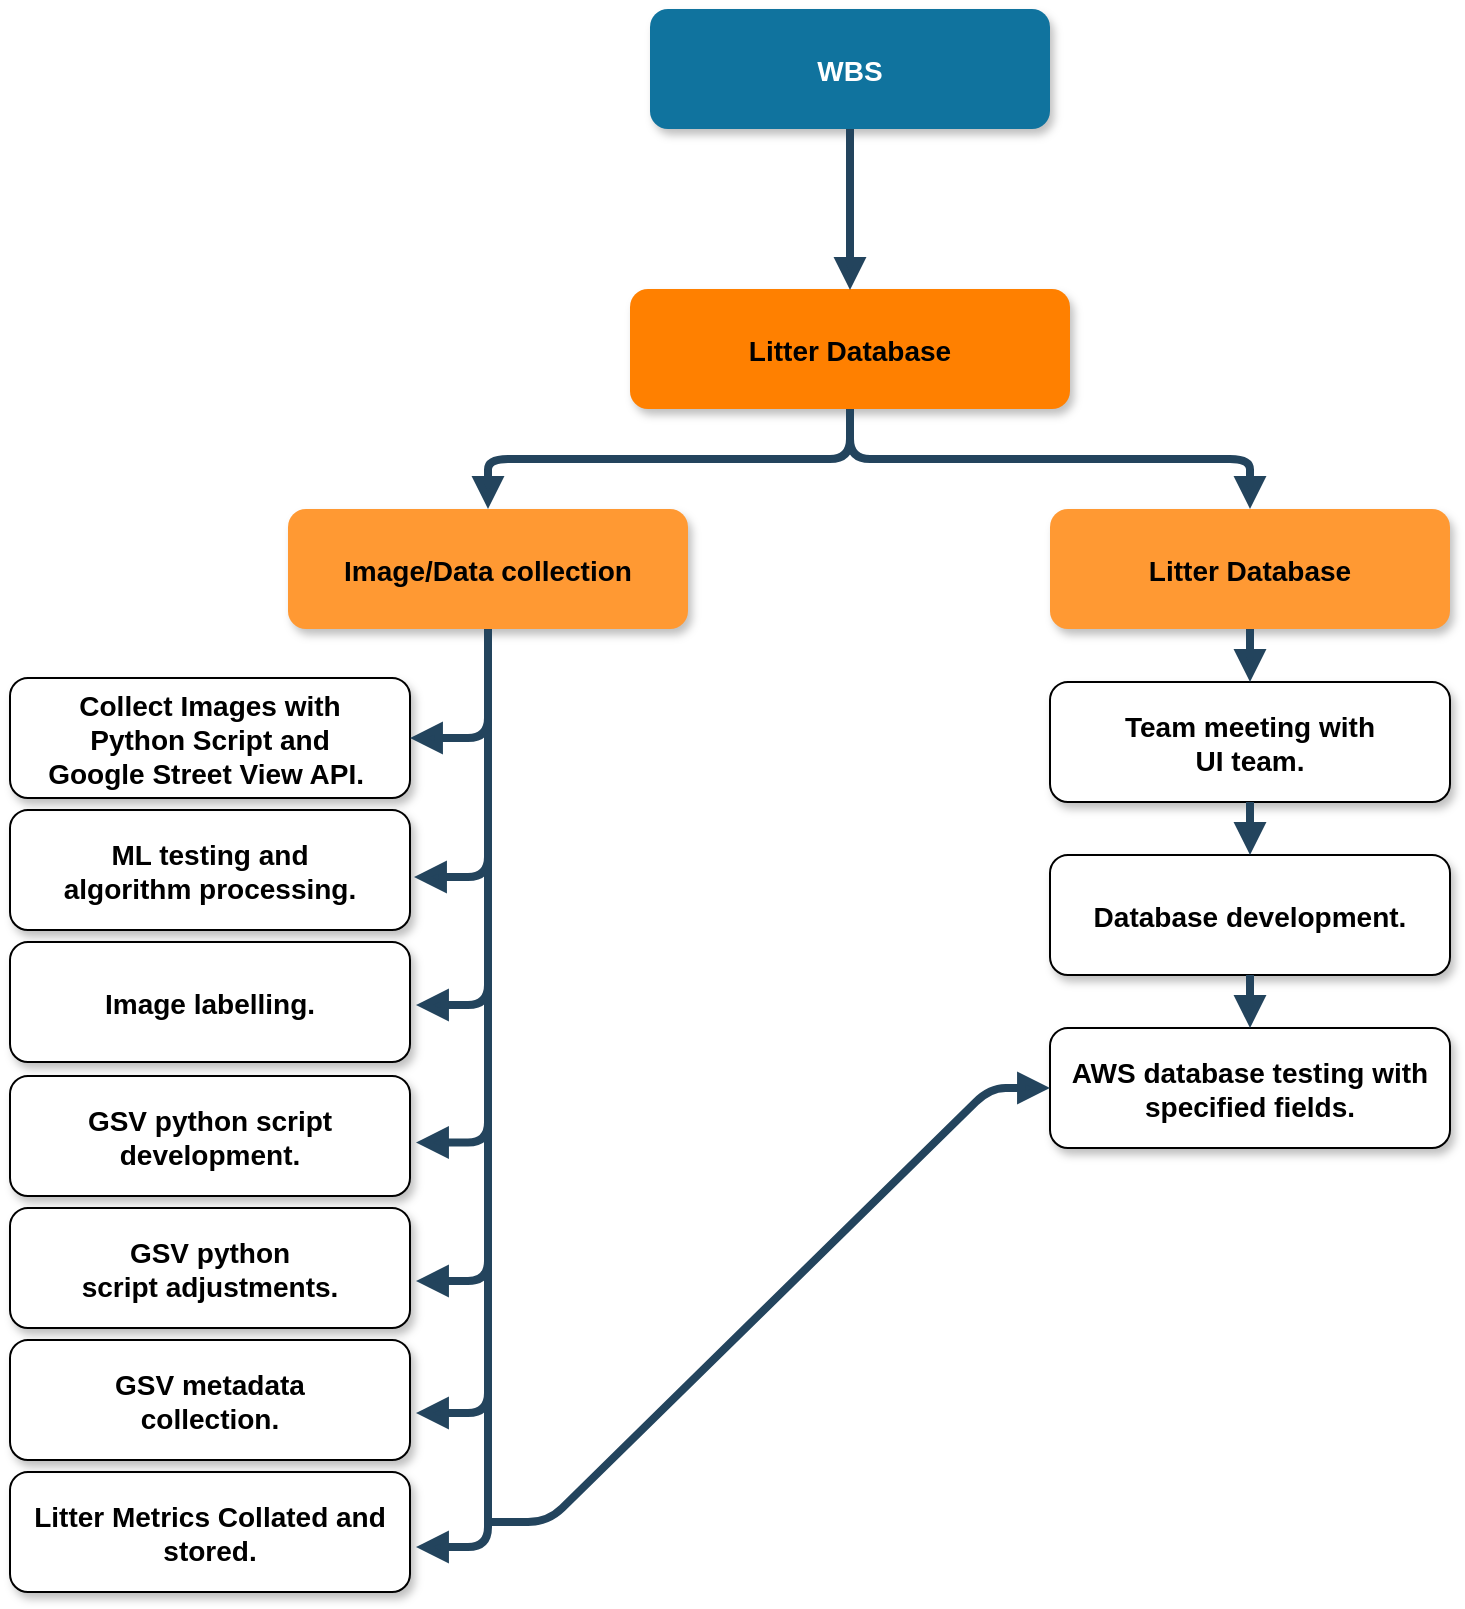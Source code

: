 <mxfile version="13.0.1" type="google"><diagram name="Page-1" id="97916047-d0de-89f5-080d-49f4d83e522f"><mxGraphModel dx="460" dy="748" grid="0" gridSize="10" guides="1" tooltips="1" connect="1" arrows="1" fold="1" page="1" pageScale="1.5" pageWidth="1169" pageHeight="827" background="#ffffff" math="0" shadow="0"><root><mxCell id="0"/><mxCell id="1" parent="0"/><mxCell id="2" value="WBS" style="rounded=1;fillColor=#10739E;strokeColor=none;shadow=1;gradientColor=none;fontStyle=1;fontColor=#FFFFFF;fontSize=14;" parent="1" vertex="1"><mxGeometry x="672" y="205.5" width="200" height="60" as="geometry"/></mxCell><mxCell id="3" value="Litter Database" style="rounded=1;fillColor=#FF8000;strokeColor=none;shadow=1;fontStyle=1;fontSize=14;" parent="1" vertex="1"><mxGeometry x="662" y="345.5" width="220" height="60" as="geometry"/></mxCell><mxCell id="5" value="Image/Data collection" style="rounded=1;fillColor=#FF9933;strokeColor=none;shadow=1;fontStyle=1;fontSize=14;" parent="1" vertex="1"><mxGeometry x="491" y="455.5" width="200" height="60" as="geometry"/></mxCell><mxCell id="6" value="Litter Database" style="rounded=1;fillColor=#FF9933;strokeColor=none;shadow=1;fontStyle=1;fontSize=14;" parent="1" vertex="1"><mxGeometry x="872" y="455.5" width="200" height="60" as="geometry"/></mxCell><mxCell id="18" value="Database development." style="rounded=1;shadow=1;fontStyle=1;fontSize=14;" parent="1" vertex="1"><mxGeometry x="872" y="628.5" width="200" height="60" as="geometry"/></mxCell><mxCell id="29" value="" style="edgeStyle=elbowEdgeStyle;elbow=vertical;strokeWidth=4;endArrow=block;endFill=1;fontStyle=1;strokeColor=#23445D;" parent="1" source="2" edge="1"><mxGeometry x="22" y="165.5" width="100" height="100" as="geometry"><mxPoint x="22" y="265.5" as="sourcePoint"/><mxPoint x="772" y="346" as="targetPoint"/></mxGeometry></mxCell><mxCell id="30" value="" style="edgeStyle=elbowEdgeStyle;elbow=vertical;strokeWidth=4;endArrow=block;endFill=1;fontStyle=1;strokeColor=#23445D;" parent="1" source="3" target="5" edge="1"><mxGeometry x="22" y="165.5" width="100" height="100" as="geometry"><mxPoint x="22" y="265.5" as="sourcePoint"/><mxPoint x="122" y="165.5" as="targetPoint"/></mxGeometry></mxCell><mxCell id="32" value="" style="edgeStyle=elbowEdgeStyle;elbow=vertical;strokeWidth=4;endArrow=block;endFill=1;fontStyle=1;strokeColor=#23445D;" parent="1" source="3" target="6" edge="1"><mxGeometry x="22" y="165.5" width="100" height="100" as="geometry"><mxPoint x="22" y="265.5" as="sourcePoint"/><mxPoint x="122" y="165.5" as="targetPoint"/></mxGeometry></mxCell><mxCell id="l_0A-AH0NUuzbYGosjpu-59" value="Litter Metrics Collated and&#10;stored." style="rounded=1;shadow=1;fontStyle=1;fontSize=14;" parent="1" vertex="1"><mxGeometry x="352" y="937" width="200" height="60" as="geometry"/></mxCell><mxCell id="1sx42qmmfU3mvC5NMr8X-55" value="ML testing and &#10;algorithm processing." style="rounded=1;shadow=1;fontStyle=1;fontSize=14;" parent="1" vertex="1"><mxGeometry x="352" y="606" width="200" height="60" as="geometry"/></mxCell><mxCell id="1sx42qmmfU3mvC5NMr8X-59" value="GSV python script &#10;development." style="rounded=1;shadow=1;fontStyle=1;fontSize=14;" parent="1" vertex="1"><mxGeometry x="352" y="739" width="200" height="60" as="geometry"/></mxCell><mxCell id="1sx42qmmfU3mvC5NMr8X-60" value="Image labelling." style="rounded=1;shadow=1;fontStyle=1;fontSize=14;" parent="1" vertex="1"><mxGeometry x="352" y="672" width="200" height="60" as="geometry"/></mxCell><mxCell id="1sx42qmmfU3mvC5NMr8X-61" value="GSV python &#10;script adjustments." style="rounded=1;shadow=1;fontStyle=1;fontSize=14;" parent="1" vertex="1"><mxGeometry x="352" y="805" width="200" height="60" as="geometry"/></mxCell><mxCell id="1sx42qmmfU3mvC5NMr8X-62" value="GSV metadata&#10;collection." style="rounded=1;shadow=1;fontStyle=1;fontSize=14;" parent="1" vertex="1"><mxGeometry x="352" y="871" width="200" height="60" as="geometry"/></mxCell><mxCell id="1sx42qmmfU3mvC5NMr8X-63" value="AWS database testing with&#10;specified fields." style="rounded=1;shadow=1;fontStyle=1;fontSize=14;" parent="1" vertex="1"><mxGeometry x="872" y="715" width="200" height="60" as="geometry"/></mxCell><mxCell id="1sx42qmmfU3mvC5NMr8X-67" value="Team meeting with&#10;UI team." style="rounded=1;shadow=1;fontStyle=1;fontSize=14;" parent="1" vertex="1"><mxGeometry x="872" y="542" width="200" height="60" as="geometry"/></mxCell><mxCell id="1sx42qmmfU3mvC5NMr8X-69" value="" style="edgeStyle=elbowEdgeStyle;elbow=vertical;strokeWidth=4;endArrow=block;endFill=1;fontStyle=1;strokeColor=#23445D;exitX=0.5;exitY=1;exitDx=0;exitDy=0;entryX=0.5;entryY=0;entryDx=0;entryDy=0;" parent="1" source="6" target="1sx42qmmfU3mvC5NMr8X-67" edge="1"><mxGeometry x="21.41" y="442" width="100" height="100" as="geometry"><mxPoint x="771.41" y="542" as="sourcePoint"/><mxPoint x="771.41" y="622.5" as="targetPoint"/></mxGeometry></mxCell><mxCell id="1sx42qmmfU3mvC5NMr8X-70" value="" style="edgeStyle=elbowEdgeStyle;elbow=vertical;strokeWidth=4;endArrow=block;endFill=1;fontStyle=1;strokeColor=#23445D;exitX=0.5;exitY=1;exitDx=0;exitDy=0;entryX=0.5;entryY=0;entryDx=0;entryDy=0;" parent="1" source="1sx42qmmfU3mvC5NMr8X-67" target="18" edge="1"><mxGeometry x="11" y="500" width="100" height="100" as="geometry"><mxPoint x="761" y="600" as="sourcePoint"/><mxPoint x="761" y="680.5" as="targetPoint"/></mxGeometry></mxCell><mxCell id="1sx42qmmfU3mvC5NMr8X-71" value="" style="edgeStyle=elbowEdgeStyle;elbow=vertical;strokeWidth=4;endArrow=block;endFill=1;fontStyle=1;strokeColor=#23445D;exitX=0.5;exitY=1;exitDx=0;exitDy=0;entryX=0.5;entryY=0;entryDx=0;entryDy=0;" parent="1" source="18" target="1sx42qmmfU3mvC5NMr8X-63" edge="1"><mxGeometry x="46" y="651.5" width="100" height="100" as="geometry"><mxPoint x="796" y="751.5" as="sourcePoint"/><mxPoint x="796" y="832" as="targetPoint"/></mxGeometry></mxCell><mxCell id="1sx42qmmfU3mvC5NMr8X-78" value="" style="edgeStyle=elbowEdgeStyle;elbow=vertical;strokeWidth=4;endArrow=block;endFill=1;fontStyle=1;strokeColor=#23445D;entryX=1;entryY=0.5;entryDx=0;entryDy=0;exitX=0.5;exitY=1;exitDx=0;exitDy=0;" parent="1" source="5" edge="1"><mxGeometry x="-53" y="564.5" width="100" height="100" as="geometry"><mxPoint x="590" y="585.0" as="sourcePoint"/><mxPoint x="554" y="639.5" as="targetPoint"/><Array as="points"><mxPoint x="601" y="639.5"/></Array></mxGeometry></mxCell><mxCell id="1sx42qmmfU3mvC5NMr8X-79" value="" style="edgeStyle=elbowEdgeStyle;elbow=vertical;strokeWidth=4;endArrow=block;endFill=1;fontStyle=1;strokeColor=#23445D;entryX=1;entryY=0.5;entryDx=0;entryDy=0;exitX=0.5;exitY=1;exitDx=0;exitDy=0;" parent="1" source="5" edge="1"><mxGeometry x="-52" y="628.5" width="100" height="100" as="geometry"><mxPoint x="591" y="649.0" as="sourcePoint"/><mxPoint x="555" y="703.5" as="targetPoint"/><Array as="points"><mxPoint x="602" y="703.5"/></Array></mxGeometry></mxCell><mxCell id="1sx42qmmfU3mvC5NMr8X-80" value="" style="edgeStyle=elbowEdgeStyle;elbow=vertical;strokeWidth=4;endArrow=block;endFill=1;fontStyle=1;strokeColor=#23445D;entryX=1;entryY=0.5;entryDx=0;entryDy=0;exitX=0.5;exitY=1;exitDx=0;exitDy=0;" parent="1" source="5" edge="1"><mxGeometry x="-52" y="697.25" width="100" height="100" as="geometry"><mxPoint x="591" y="717.75" as="sourcePoint"/><mxPoint x="555" y="772.25" as="targetPoint"/><Array as="points"><mxPoint x="602" y="772.25"/></Array></mxGeometry></mxCell><mxCell id="1sx42qmmfU3mvC5NMr8X-81" value="" style="edgeStyle=elbowEdgeStyle;elbow=vertical;strokeWidth=4;endArrow=block;endFill=1;fontStyle=1;strokeColor=#23445D;entryX=1;entryY=0.5;entryDx=0;entryDy=0;exitX=0.5;exitY=1;exitDx=0;exitDy=0;" parent="1" source="5" edge="1"><mxGeometry x="-52" y="766.5" width="100" height="100" as="geometry"><mxPoint x="591" y="787.0" as="sourcePoint"/><mxPoint x="555" y="841.5" as="targetPoint"/><Array as="points"><mxPoint x="602" y="841.5"/></Array></mxGeometry></mxCell><mxCell id="1sx42qmmfU3mvC5NMr8X-82" value="" style="edgeStyle=elbowEdgeStyle;elbow=vertical;strokeWidth=4;endArrow=block;endFill=1;fontStyle=1;strokeColor=#23445D;entryX=1;entryY=0.5;entryDx=0;entryDy=0;exitX=0.5;exitY=1;exitDx=0;exitDy=0;" parent="1" source="5" edge="1"><mxGeometry x="-52" y="832.5" width="100" height="100" as="geometry"><mxPoint x="591" y="853.0" as="sourcePoint"/><mxPoint x="555" y="907.5" as="targetPoint"/><Array as="points"><mxPoint x="602" y="907.5"/></Array></mxGeometry></mxCell><mxCell id="1sx42qmmfU3mvC5NMr8X-83" value="" style="edgeStyle=elbowEdgeStyle;elbow=vertical;strokeWidth=4;endArrow=block;endFill=1;fontStyle=1;strokeColor=#23445D;entryX=1;entryY=0.5;entryDx=0;entryDy=0;exitX=0.5;exitY=1;exitDx=0;exitDy=0;" parent="1" source="5" edge="1"><mxGeometry x="-52" y="899.5" width="100" height="100" as="geometry"><mxPoint x="591" y="920.0" as="sourcePoint"/><mxPoint x="555" y="974.5" as="targetPoint"/><Array as="points"><mxPoint x="602" y="974.5"/></Array></mxGeometry></mxCell><mxCell id="1sx42qmmfU3mvC5NMr8X-84" value="" style="edgeStyle=entityRelationEdgeStyle;elbow=vertical;strokeWidth=4;endArrow=block;endFill=1;fontStyle=1;strokeColor=#23445D;entryX=0;entryY=0.5;entryDx=0;entryDy=0;" parent="1" target="1sx42qmmfU3mvC5NMr8X-63" edge="1"><mxGeometry x="59" y="886.5" width="100" height="100" as="geometry"><mxPoint x="591" y="962" as="sourcePoint"/><mxPoint x="666" y="961.5" as="targetPoint"/></mxGeometry></mxCell><mxCell id="13" value="Collect Images with&#10;Python Script and&#10;Google Street View API. " style="rounded=1;shadow=1;fontStyle=1;fontSize=14;" parent="1" vertex="1"><mxGeometry x="352" y="540" width="200" height="60" as="geometry"/></mxCell><mxCell id="1VW3qS-0ZEcMsfSzSYxT-32" value="" style="edgeStyle=elbowEdgeStyle;elbow=vertical;strokeWidth=4;endArrow=block;endFill=1;fontStyle=1;strokeColor=#23445D;entryX=1;entryY=0.5;entryDx=0;entryDy=0;exitX=0.5;exitY=1;exitDx=0;exitDy=0;" edge="1" parent="1" source="5" target="13"><mxGeometry x="-52" y="495" width="100" height="100" as="geometry"><mxPoint x="591" y="515.5" as="sourcePoint"/><mxPoint x="469" y="442" as="targetPoint"/><Array as="points"><mxPoint x="602" y="570"/></Array></mxGeometry></mxCell></root></mxGraphModel></diagram></mxfile>